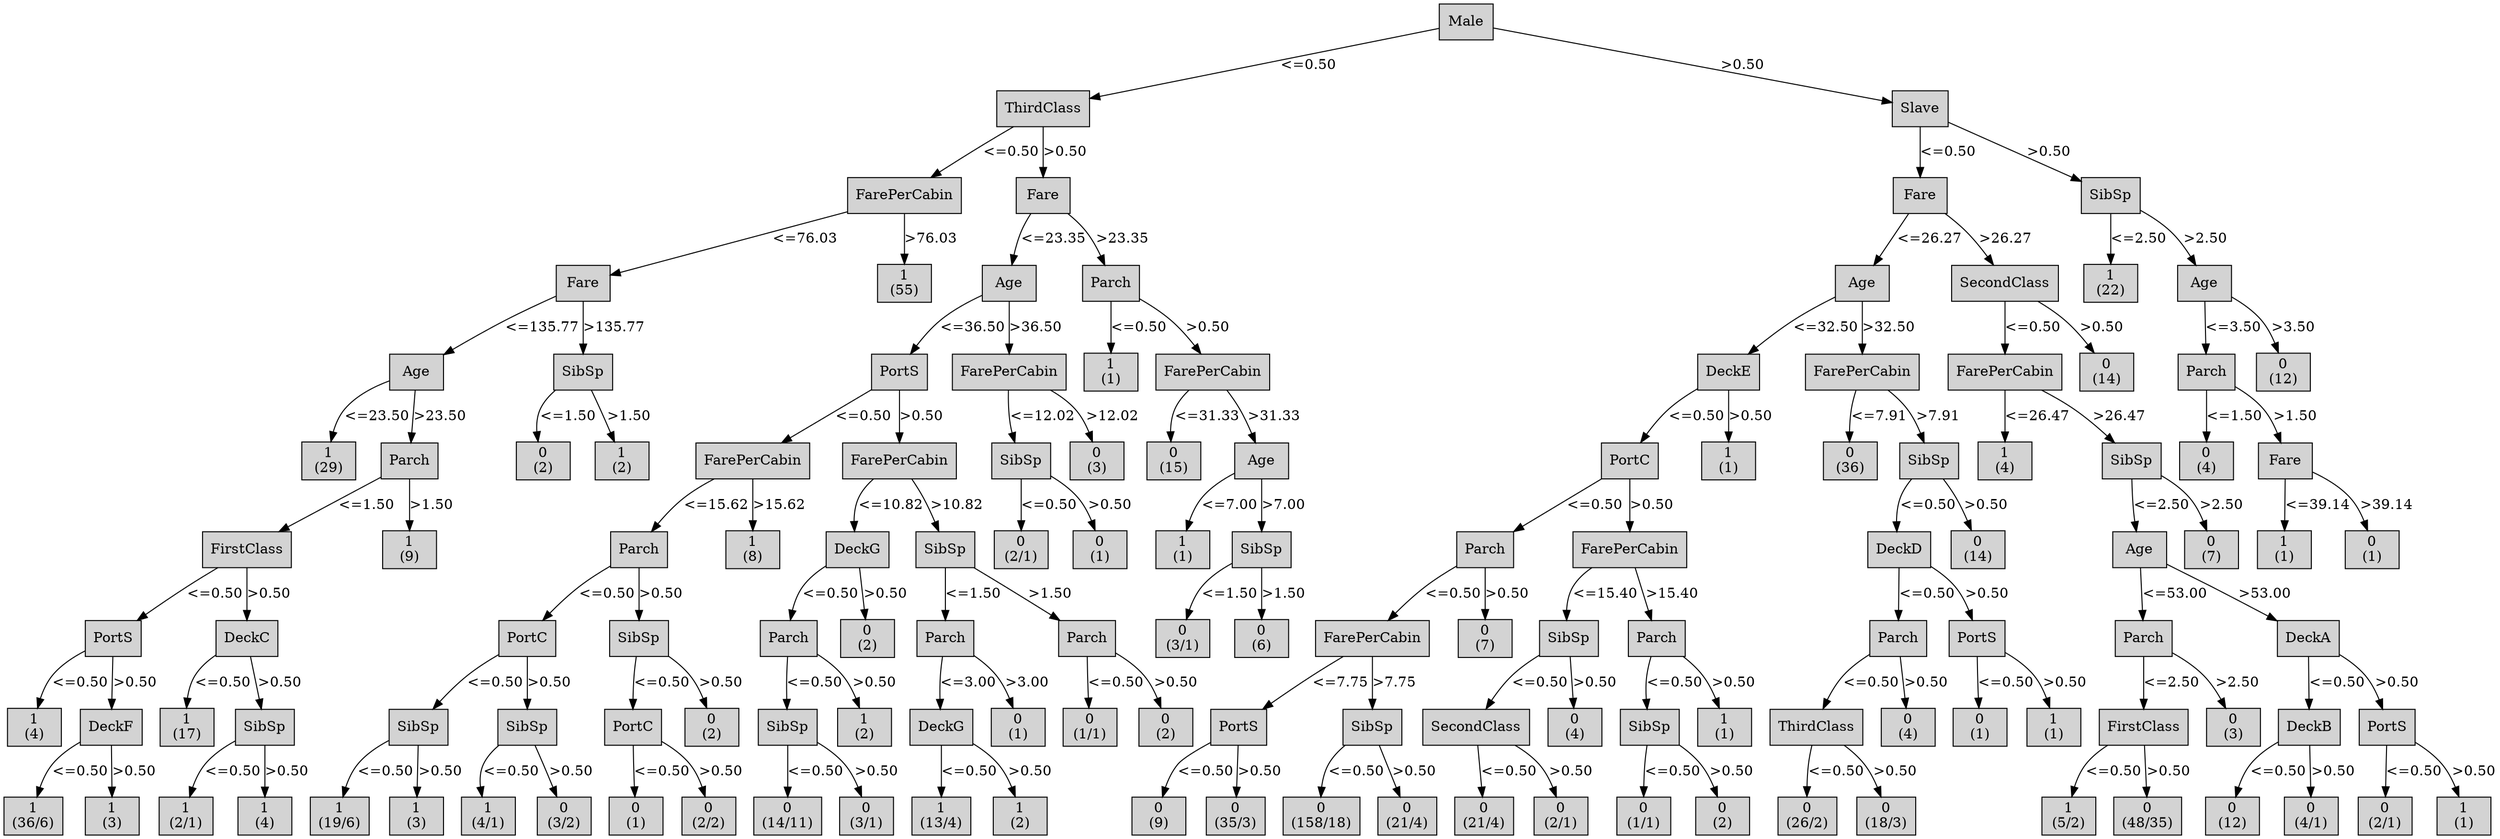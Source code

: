 digraph ID3_Tree {
"0" [shape=box, style=filled, label="Male
", weight=1]
"1" [shape=box, style=filled, label="ThirdClass
", weight=2]
0 -> 1 [ label = "<=0.50"];
"2" [shape=box, style=filled, label="FarePerCabin
", weight=3]
1 -> 2 [ label = "<=0.50"];
"3" [shape=box, style=filled, label="Fare
", weight=4]
2 -> 3 [ label = "<=76.03"];
"4" [shape=box, style=filled, label="Age
", weight=5]
3 -> 4 [ label = "<=135.77"];
"5" [shape=box, style=filled, label="1
(29)
", weight=6]
4 -> 5 [ label = "<=23.50"];
"6" [shape=box, style=filled, label="Parch
", weight=6]
4 -> 6 [ label = ">23.50"];
"7" [shape=box, style=filled, label="FirstClass
", weight=7]
6 -> 7 [ label = "<=1.50"];
"8" [shape=box, style=filled, label="PortS
", weight=8]
7 -> 8 [ label = "<=0.50"];
"9" [shape=box, style=filled, label="1
(4)
", weight=9]
8 -> 9 [ label = "<=0.50"];
"10" [shape=box, style=filled, label="DeckF
", weight=9]
8 -> 10 [ label = ">0.50"];
"11" [shape=box, style=filled, label="1
(36/6)
", weight=10]
10 -> 11 [ label = "<=0.50"];
"12" [shape=box, style=filled, label="1
(3)
", weight=10]
10 -> 12 [ label = ">0.50"];
"13" [shape=box, style=filled, label="DeckC
", weight=8]
7 -> 13 [ label = ">0.50"];
"14" [shape=box, style=filled, label="1
(17)
", weight=9]
13 -> 14 [ label = "<=0.50"];
"15" [shape=box, style=filled, label="SibSp
", weight=9]
13 -> 15 [ label = ">0.50"];
"16" [shape=box, style=filled, label="1
(2/1)
", weight=10]
15 -> 16 [ label = "<=0.50"];
"17" [shape=box, style=filled, label="1
(4)
", weight=10]
15 -> 17 [ label = ">0.50"];
"18" [shape=box, style=filled, label="1
(9)
", weight=7]
6 -> 18 [ label = ">1.50"];
"19" [shape=box, style=filled, label="SibSp
", weight=5]
3 -> 19 [ label = ">135.77"];
"20" [shape=box, style=filled, label="0
(2)
", weight=6]
19 -> 20 [ label = "<=1.50"];
"21" [shape=box, style=filled, label="1
(2)
", weight=6]
19 -> 21 [ label = ">1.50"];
"22" [shape=box, style=filled, label="1
(55)
", weight=4]
2 -> 22 [ label = ">76.03"];
"23" [shape=box, style=filled, label="Fare
", weight=3]
1 -> 23 [ label = ">0.50"];
"24" [shape=box, style=filled, label="Age
", weight=4]
23 -> 24 [ label = "<=23.35"];
"25" [shape=box, style=filled, label="PortS
", weight=5]
24 -> 25 [ label = "<=36.50"];
"26" [shape=box, style=filled, label="FarePerCabin
", weight=6]
25 -> 26 [ label = "<=0.50"];
"27" [shape=box, style=filled, label="Parch
", weight=7]
26 -> 27 [ label = "<=15.62"];
"28" [shape=box, style=filled, label="PortC
", weight=8]
27 -> 28 [ label = "<=0.50"];
"29" [shape=box, style=filled, label="SibSp
", weight=9]
28 -> 29 [ label = "<=0.50"];
"30" [shape=box, style=filled, label="1
(19/6)
", weight=10]
29 -> 30 [ label = "<=0.50"];
"31" [shape=box, style=filled, label="1
(3)
", weight=10]
29 -> 31 [ label = ">0.50"];
"32" [shape=box, style=filled, label="SibSp
", weight=9]
28 -> 32 [ label = ">0.50"];
"33" [shape=box, style=filled, label="1
(4/1)
", weight=10]
32 -> 33 [ label = "<=0.50"];
"34" [shape=box, style=filled, label="0
(3/2)
", weight=10]
32 -> 34 [ label = ">0.50"];
"35" [shape=box, style=filled, label="SibSp
", weight=8]
27 -> 35 [ label = ">0.50"];
"36" [shape=box, style=filled, label="PortC
", weight=9]
35 -> 36 [ label = "<=0.50"];
"37" [shape=box, style=filled, label="0
(1)
", weight=10]
36 -> 37 [ label = "<=0.50"];
"38" [shape=box, style=filled, label="0
(2/2)
", weight=10]
36 -> 38 [ label = ">0.50"];
"39" [shape=box, style=filled, label="0
(2)
", weight=9]
35 -> 39 [ label = ">0.50"];
"40" [shape=box, style=filled, label="1
(8)
", weight=7]
26 -> 40 [ label = ">15.62"];
"41" [shape=box, style=filled, label="FarePerCabin
", weight=6]
25 -> 41 [ label = ">0.50"];
"42" [shape=box, style=filled, label="DeckG
", weight=7]
41 -> 42 [ label = "<=10.82"];
"43" [shape=box, style=filled, label="Parch
", weight=8]
42 -> 43 [ label = "<=0.50"];
"44" [shape=box, style=filled, label="SibSp
", weight=9]
43 -> 44 [ label = "<=0.50"];
"45" [shape=box, style=filled, label="0
(14/11)
", weight=10]
44 -> 45 [ label = "<=0.50"];
"46" [shape=box, style=filled, label="0
(3/1)
", weight=10]
44 -> 46 [ label = ">0.50"];
"47" [shape=box, style=filled, label="1
(2)
", weight=9]
43 -> 47 [ label = ">0.50"];
"48" [shape=box, style=filled, label="0
(2)
", weight=8]
42 -> 48 [ label = ">0.50"];
"49" [shape=box, style=filled, label="SibSp
", weight=7]
41 -> 49 [ label = ">10.82"];
"50" [shape=box, style=filled, label="Parch
", weight=8]
49 -> 50 [ label = "<=1.50"];
"51" [shape=box, style=filled, label="DeckG
", weight=9]
50 -> 51 [ label = "<=3.00"];
"52" [shape=box, style=filled, label="1
(13/4)
", weight=10]
51 -> 52 [ label = "<=0.50"];
"53" [shape=box, style=filled, label="1
(2)
", weight=10]
51 -> 53 [ label = ">0.50"];
"54" [shape=box, style=filled, label="0
(1)
", weight=9]
50 -> 54 [ label = ">3.00"];
"55" [shape=box, style=filled, label="Parch
", weight=8]
49 -> 55 [ label = ">1.50"];
"56" [shape=box, style=filled, label="0
(1/1)
", weight=9]
55 -> 56 [ label = "<=0.50"];
"57" [shape=box, style=filled, label="0
(2)
", weight=9]
55 -> 57 [ label = ">0.50"];
"58" [shape=box, style=filled, label="FarePerCabin
", weight=5]
24 -> 58 [ label = ">36.50"];
"59" [shape=box, style=filled, label="SibSp
", weight=6]
58 -> 59 [ label = "<=12.02"];
"60" [shape=box, style=filled, label="0
(2/1)
", weight=7]
59 -> 60 [ label = "<=0.50"];
"61" [shape=box, style=filled, label="0
(1)
", weight=7]
59 -> 61 [ label = ">0.50"];
"62" [shape=box, style=filled, label="0
(3)
", weight=6]
58 -> 62 [ label = ">12.02"];
"63" [shape=box, style=filled, label="Parch
", weight=4]
23 -> 63 [ label = ">23.35"];
"64" [shape=box, style=filled, label="1
(1)
", weight=5]
63 -> 64 [ label = "<=0.50"];
"65" [shape=box, style=filled, label="FarePerCabin
", weight=5]
63 -> 65 [ label = ">0.50"];
"66" [shape=box, style=filled, label="0
(15)
", weight=6]
65 -> 66 [ label = "<=31.33"];
"67" [shape=box, style=filled, label="Age
", weight=6]
65 -> 67 [ label = ">31.33"];
"68" [shape=box, style=filled, label="1
(1)
", weight=7]
67 -> 68 [ label = "<=7.00"];
"69" [shape=box, style=filled, label="SibSp
", weight=7]
67 -> 69 [ label = ">7.00"];
"70" [shape=box, style=filled, label="0
(3/1)
", weight=8]
69 -> 70 [ label = "<=1.50"];
"71" [shape=box, style=filled, label="0
(6)
", weight=8]
69 -> 71 [ label = ">1.50"];
"72" [shape=box, style=filled, label="Slave
", weight=2]
0 -> 72 [ label = ">0.50"];
"73" [shape=box, style=filled, label="Fare
", weight=3]
72 -> 73 [ label = "<=0.50"];
"74" [shape=box, style=filled, label="Age
", weight=4]
73 -> 74 [ label = "<=26.27"];
"75" [shape=box, style=filled, label="DeckE
", weight=5]
74 -> 75 [ label = "<=32.50"];
"76" [shape=box, style=filled, label="PortC
", weight=6]
75 -> 76 [ label = "<=0.50"];
"77" [shape=box, style=filled, label="Parch
", weight=7]
76 -> 77 [ label = "<=0.50"];
"78" [shape=box, style=filled, label="FarePerCabin
", weight=8]
77 -> 78 [ label = "<=0.50"];
"79" [shape=box, style=filled, label="PortS
", weight=9]
78 -> 79 [ label = "<=7.75"];
"80" [shape=box, style=filled, label="0
(9)
", weight=10]
79 -> 80 [ label = "<=0.50"];
"81" [shape=box, style=filled, label="0
(35/3)
", weight=10]
79 -> 81 [ label = ">0.50"];
"82" [shape=box, style=filled, label="SibSp
", weight=9]
78 -> 82 [ label = ">7.75"];
"83" [shape=box, style=filled, label="0
(158/18)
", weight=10]
82 -> 83 [ label = "<=0.50"];
"84" [shape=box, style=filled, label="0
(21/4)
", weight=10]
82 -> 84 [ label = ">0.50"];
"85" [shape=box, style=filled, label="0
(7)
", weight=8]
77 -> 85 [ label = ">0.50"];
"86" [shape=box, style=filled, label="FarePerCabin
", weight=7]
76 -> 86 [ label = ">0.50"];
"87" [shape=box, style=filled, label="SibSp
", weight=8]
86 -> 87 [ label = "<=15.40"];
"88" [shape=box, style=filled, label="SecondClass
", weight=9]
87 -> 88 [ label = "<=0.50"];
"89" [shape=box, style=filled, label="0
(21/4)
", weight=10]
88 -> 89 [ label = "<=0.50"];
"90" [shape=box, style=filled, label="0
(2/1)
", weight=10]
88 -> 90 [ label = ">0.50"];
"91" [shape=box, style=filled, label="0
(4)
", weight=9]
87 -> 91 [ label = ">0.50"];
"92" [shape=box, style=filled, label="Parch
", weight=8]
86 -> 92 [ label = ">15.40"];
"93" [shape=box, style=filled, label="SibSp
", weight=9]
92 -> 93 [ label = "<=0.50"];
"94" [shape=box, style=filled, label="0
(1/1)
", weight=10]
93 -> 94 [ label = "<=0.50"];
"95" [shape=box, style=filled, label="0
(2)
", weight=10]
93 -> 95 [ label = ">0.50"];
"96" [shape=box, style=filled, label="1
(1)
", weight=9]
92 -> 96 [ label = ">0.50"];
"97" [shape=box, style=filled, label="1
(1)
", weight=6]
75 -> 97 [ label = ">0.50"];
"98" [shape=box, style=filled, label="FarePerCabin
", weight=5]
74 -> 98 [ label = ">32.50"];
"99" [shape=box, style=filled, label="0
(36)
", weight=6]
98 -> 99 [ label = "<=7.91"];
"100" [shape=box, style=filled, label="SibSp
", weight=6]
98 -> 100 [ label = ">7.91"];
"101" [shape=box, style=filled, label="DeckD
", weight=7]
100 -> 101 [ label = "<=0.50"];
"102" [shape=box, style=filled, label="Parch
", weight=8]
101 -> 102 [ label = "<=0.50"];
"103" [shape=box, style=filled, label="ThirdClass
", weight=9]
102 -> 103 [ label = "<=0.50"];
"104" [shape=box, style=filled, label="0
(26/2)
", weight=10]
103 -> 104 [ label = "<=0.50"];
"105" [shape=box, style=filled, label="0
(18/3)
", weight=10]
103 -> 105 [ label = ">0.50"];
"106" [shape=box, style=filled, label="0
(4)
", weight=9]
102 -> 106 [ label = ">0.50"];
"107" [shape=box, style=filled, label="PortS
", weight=8]
101 -> 107 [ label = ">0.50"];
"108" [shape=box, style=filled, label="0
(1)
", weight=9]
107 -> 108 [ label = "<=0.50"];
"109" [shape=box, style=filled, label="1
(1)
", weight=9]
107 -> 109 [ label = ">0.50"];
"110" [shape=box, style=filled, label="0
(14)
", weight=7]
100 -> 110 [ label = ">0.50"];
"111" [shape=box, style=filled, label="SecondClass
", weight=4]
73 -> 111 [ label = ">26.27"];
"112" [shape=box, style=filled, label="FarePerCabin
", weight=5]
111 -> 112 [ label = "<=0.50"];
"113" [shape=box, style=filled, label="1
(4)
", weight=6]
112 -> 113 [ label = "<=26.47"];
"114" [shape=box, style=filled, label="SibSp
", weight=6]
112 -> 114 [ label = ">26.47"];
"115" [shape=box, style=filled, label="Age
", weight=7]
114 -> 115 [ label = "<=2.50"];
"116" [shape=box, style=filled, label="Parch
", weight=8]
115 -> 116 [ label = "<=53.00"];
"117" [shape=box, style=filled, label="FirstClass
", weight=9]
116 -> 117 [ label = "<=2.50"];
"118" [shape=box, style=filled, label="1
(5/2)
", weight=10]
117 -> 118 [ label = "<=0.50"];
"119" [shape=box, style=filled, label="0
(48/35)
", weight=10]
117 -> 119 [ label = ">0.50"];
"120" [shape=box, style=filled, label="0
(3)
", weight=9]
116 -> 120 [ label = ">2.50"];
"121" [shape=box, style=filled, label="DeckA
", weight=8]
115 -> 121 [ label = ">53.00"];
"122" [shape=box, style=filled, label="DeckB
", weight=9]
121 -> 122 [ label = "<=0.50"];
"123" [shape=box, style=filled, label="0
(12)
", weight=10]
122 -> 123 [ label = "<=0.50"];
"124" [shape=box, style=filled, label="0
(4/1)
", weight=10]
122 -> 124 [ label = ">0.50"];
"125" [shape=box, style=filled, label="PortS
", weight=9]
121 -> 125 [ label = ">0.50"];
"126" [shape=box, style=filled, label="0
(2/1)
", weight=10]
125 -> 126 [ label = "<=0.50"];
"127" [shape=box, style=filled, label="1
(1)
", weight=10]
125 -> 127 [ label = ">0.50"];
"128" [shape=box, style=filled, label="0
(7)
", weight=7]
114 -> 128 [ label = ">2.50"];
"129" [shape=box, style=filled, label="0
(14)
", weight=5]
111 -> 129 [ label = ">0.50"];
"130" [shape=box, style=filled, label="SibSp
", weight=3]
72 -> 130 [ label = ">0.50"];
"131" [shape=box, style=filled, label="1
(22)
", weight=4]
130 -> 131 [ label = "<=2.50"];
"132" [shape=box, style=filled, label="Age
", weight=4]
130 -> 132 [ label = ">2.50"];
"133" [shape=box, style=filled, label="Parch
", weight=5]
132 -> 133 [ label = "<=3.50"];
"134" [shape=box, style=filled, label="0
(4)
", weight=6]
133 -> 134 [ label = "<=1.50"];
"135" [shape=box, style=filled, label="Fare
", weight=6]
133 -> 135 [ label = ">1.50"];
"136" [shape=box, style=filled, label="1
(1)
", weight=7]
135 -> 136 [ label = "<=39.14"];
"137" [shape=box, style=filled, label="0
(1)
", weight=7]
135 -> 137 [ label = ">39.14"];
"138" [shape=box, style=filled, label="0
(12)
", weight=5]
132 -> 138 [ label = ">3.50"];
{rank=same; 0;};
{rank=same; 11;12;16;17;30;31;33;34;37;38;45;46;52;53;80;81;83;84;89;90;94;95;104;105;118;119;123;124;126;127;};
{rank=same; 1;72;};
{rank=same; 2;23;73;130;};
{rank=same; 3;22;24;63;74;111;131;132;};
{rank=same; 4;19;25;58;64;65;75;98;112;129;133;138;};
{rank=same; 5;6;20;21;26;41;59;62;66;67;76;97;99;100;113;114;134;135;};
{rank=same; 7;18;27;40;42;49;60;61;68;69;77;86;101;110;115;128;136;137;};
{rank=same; 8;13;28;35;43;48;50;55;70;71;78;85;87;92;102;107;116;121;};
{rank=same; 9;10;14;15;29;32;36;39;44;47;51;54;56;57;79;82;88;91;93;96;103;106;108;109;117;120;122;125;};
}